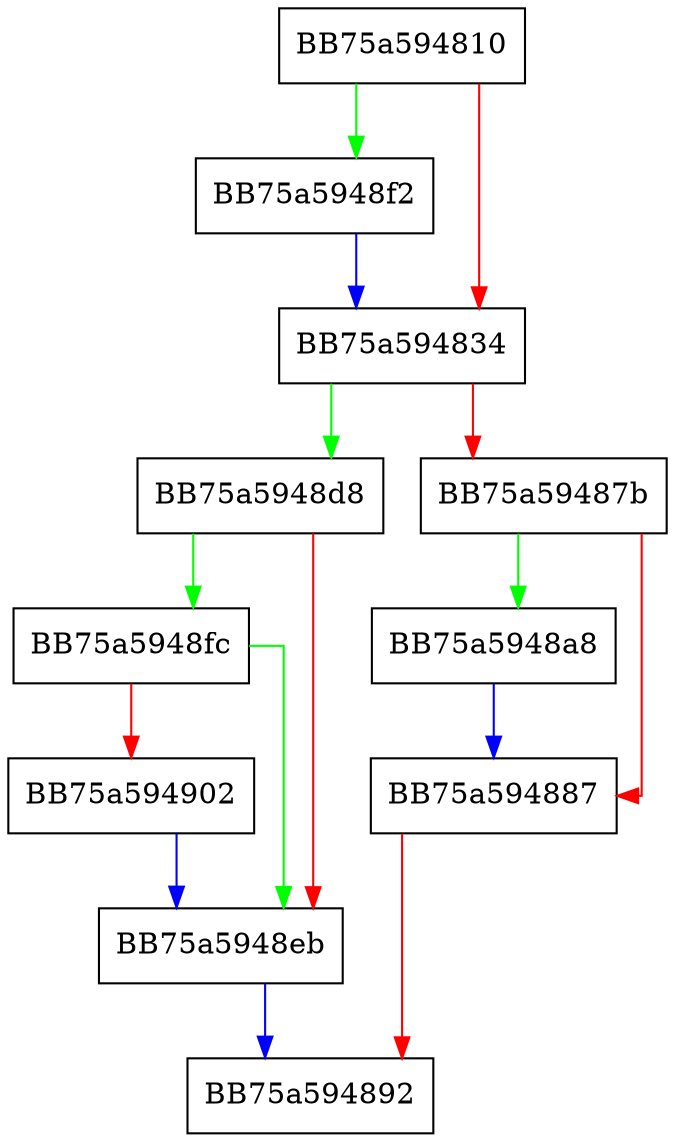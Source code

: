 digraph AddDefaultData {
  node [shape="box"];
  graph [splines=ortho];
  BB75a594810 -> BB75a5948f2 [color="green"];
  BB75a594810 -> BB75a594834 [color="red"];
  BB75a594834 -> BB75a5948d8 [color="green"];
  BB75a594834 -> BB75a59487b [color="red"];
  BB75a59487b -> BB75a5948a8 [color="green"];
  BB75a59487b -> BB75a594887 [color="red"];
  BB75a594887 -> BB75a594892 [color="red"];
  BB75a5948a8 -> BB75a594887 [color="blue"];
  BB75a5948d8 -> BB75a5948fc [color="green"];
  BB75a5948d8 -> BB75a5948eb [color="red"];
  BB75a5948eb -> BB75a594892 [color="blue"];
  BB75a5948f2 -> BB75a594834 [color="blue"];
  BB75a5948fc -> BB75a5948eb [color="green"];
  BB75a5948fc -> BB75a594902 [color="red"];
  BB75a594902 -> BB75a5948eb [color="blue"];
}